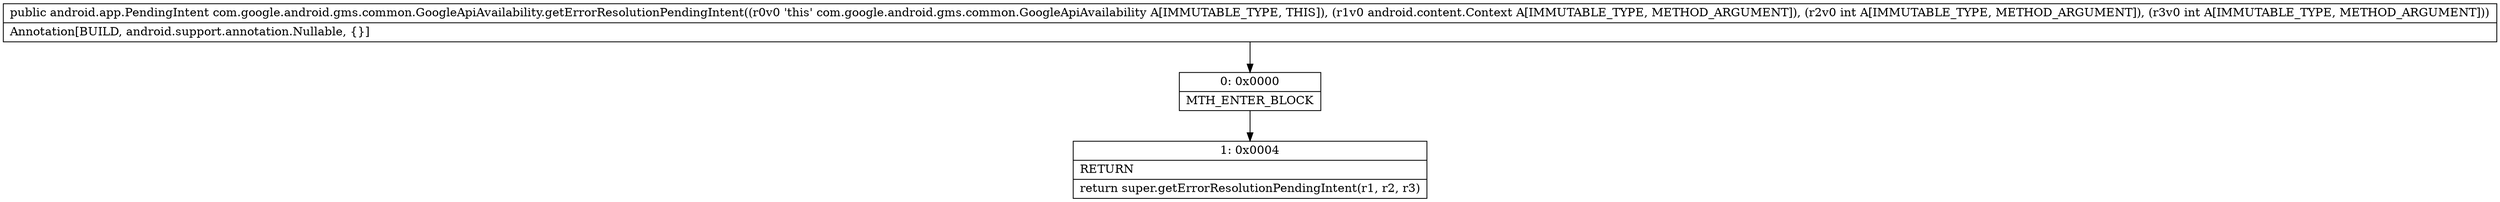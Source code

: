 digraph "CFG forcom.google.android.gms.common.GoogleApiAvailability.getErrorResolutionPendingIntent(Landroid\/content\/Context;II)Landroid\/app\/PendingIntent;" {
Node_0 [shape=record,label="{0\:\ 0x0000|MTH_ENTER_BLOCK\l}"];
Node_1 [shape=record,label="{1\:\ 0x0004|RETURN\l|return super.getErrorResolutionPendingIntent(r1, r2, r3)\l}"];
MethodNode[shape=record,label="{public android.app.PendingIntent com.google.android.gms.common.GoogleApiAvailability.getErrorResolutionPendingIntent((r0v0 'this' com.google.android.gms.common.GoogleApiAvailability A[IMMUTABLE_TYPE, THIS]), (r1v0 android.content.Context A[IMMUTABLE_TYPE, METHOD_ARGUMENT]), (r2v0 int A[IMMUTABLE_TYPE, METHOD_ARGUMENT]), (r3v0 int A[IMMUTABLE_TYPE, METHOD_ARGUMENT]))  | Annotation[BUILD, android.support.annotation.Nullable, \{\}]\l}"];
MethodNode -> Node_0;
Node_0 -> Node_1;
}

